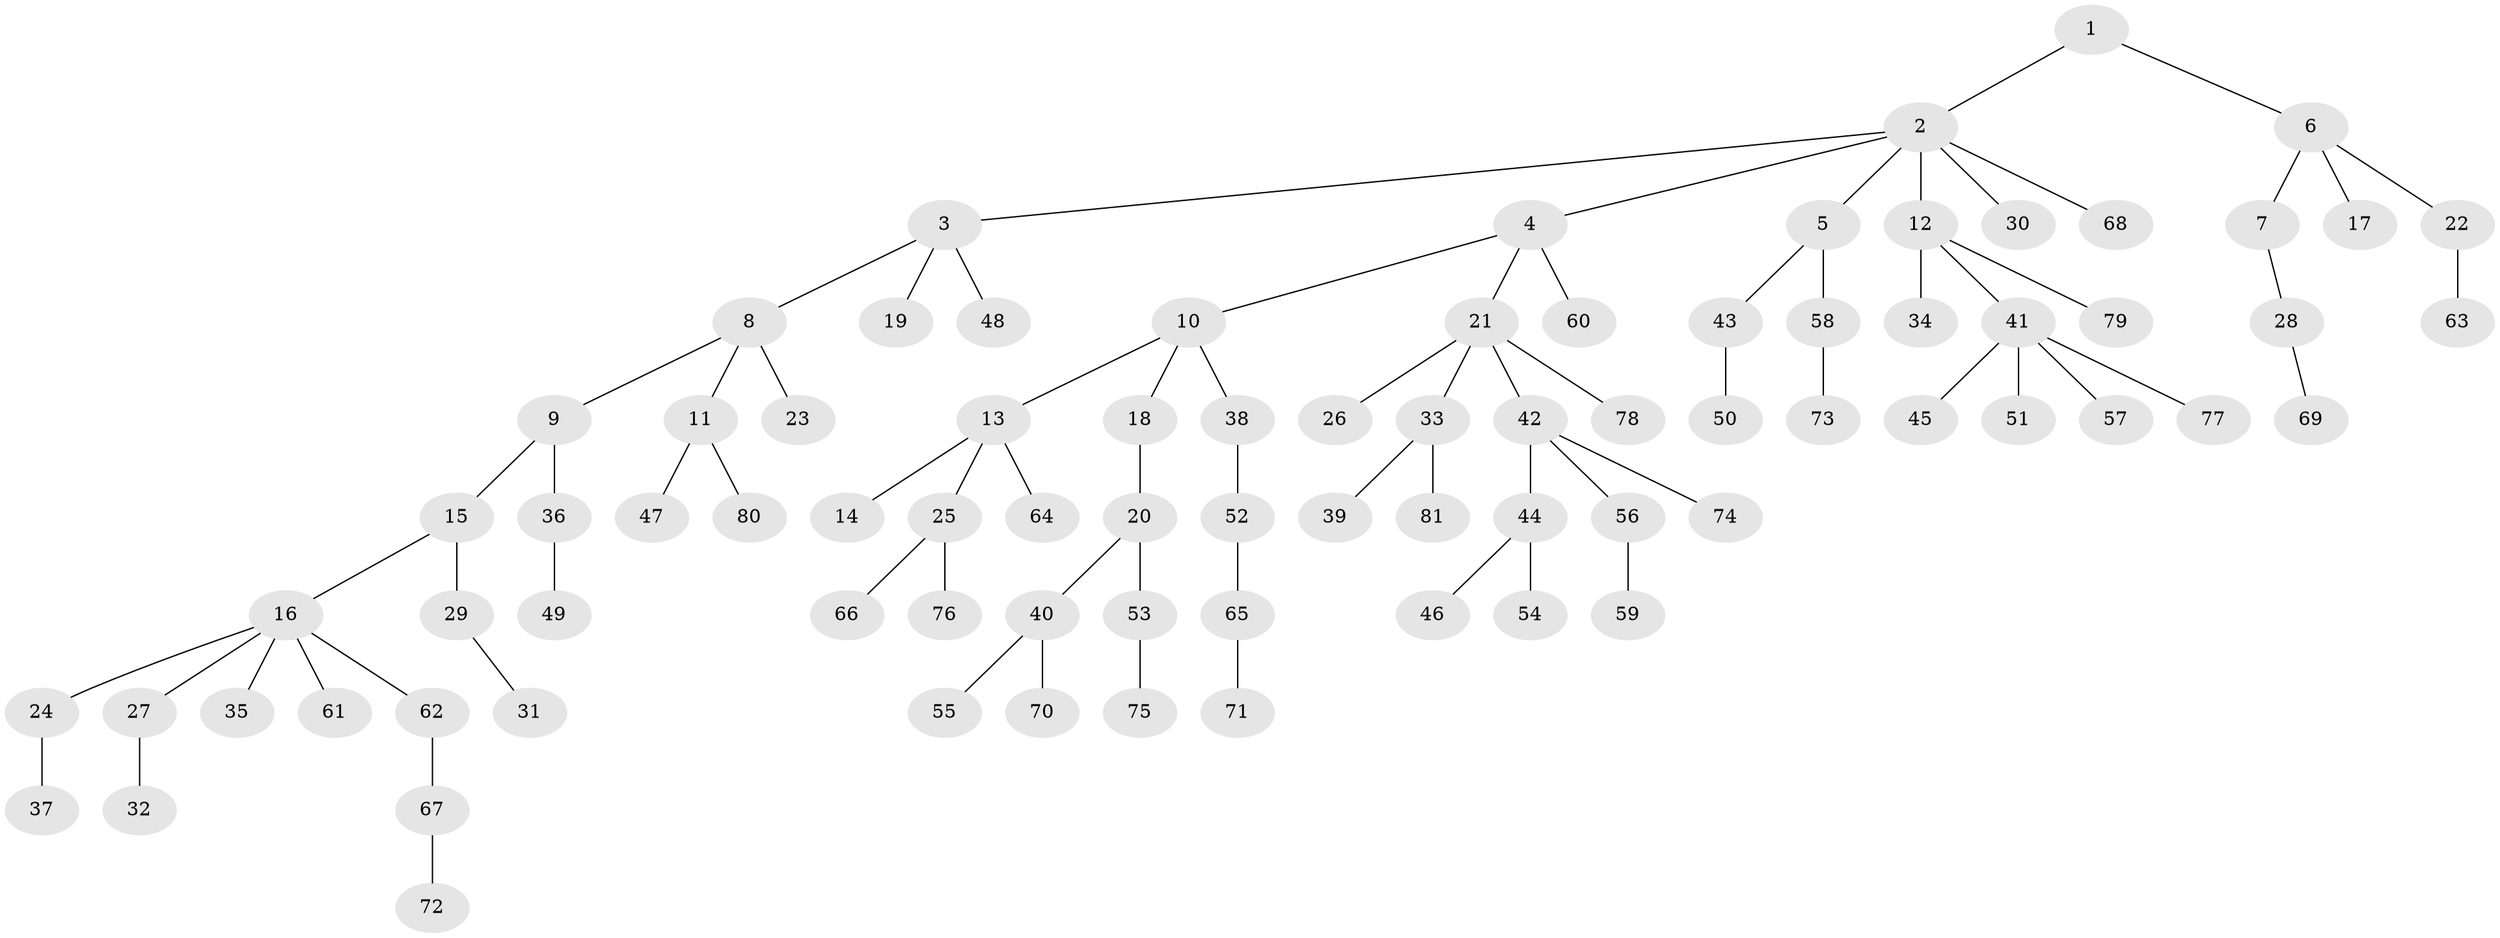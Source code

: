 // Generated by graph-tools (version 1.1) at 2025/53/03/09/25 04:53:10]
// undirected, 81 vertices, 80 edges
graph export_dot {
graph [start="1"]
  node [color=gray90,style=filled];
  1;
  2;
  3;
  4;
  5;
  6;
  7;
  8;
  9;
  10;
  11;
  12;
  13;
  14;
  15;
  16;
  17;
  18;
  19;
  20;
  21;
  22;
  23;
  24;
  25;
  26;
  27;
  28;
  29;
  30;
  31;
  32;
  33;
  34;
  35;
  36;
  37;
  38;
  39;
  40;
  41;
  42;
  43;
  44;
  45;
  46;
  47;
  48;
  49;
  50;
  51;
  52;
  53;
  54;
  55;
  56;
  57;
  58;
  59;
  60;
  61;
  62;
  63;
  64;
  65;
  66;
  67;
  68;
  69;
  70;
  71;
  72;
  73;
  74;
  75;
  76;
  77;
  78;
  79;
  80;
  81;
  1 -- 2;
  1 -- 6;
  2 -- 3;
  2 -- 4;
  2 -- 5;
  2 -- 12;
  2 -- 30;
  2 -- 68;
  3 -- 8;
  3 -- 19;
  3 -- 48;
  4 -- 10;
  4 -- 21;
  4 -- 60;
  5 -- 43;
  5 -- 58;
  6 -- 7;
  6 -- 17;
  6 -- 22;
  7 -- 28;
  8 -- 9;
  8 -- 11;
  8 -- 23;
  9 -- 15;
  9 -- 36;
  10 -- 13;
  10 -- 18;
  10 -- 38;
  11 -- 47;
  11 -- 80;
  12 -- 34;
  12 -- 41;
  12 -- 79;
  13 -- 14;
  13 -- 25;
  13 -- 64;
  15 -- 16;
  15 -- 29;
  16 -- 24;
  16 -- 27;
  16 -- 35;
  16 -- 61;
  16 -- 62;
  18 -- 20;
  20 -- 40;
  20 -- 53;
  21 -- 26;
  21 -- 33;
  21 -- 42;
  21 -- 78;
  22 -- 63;
  24 -- 37;
  25 -- 66;
  25 -- 76;
  27 -- 32;
  28 -- 69;
  29 -- 31;
  33 -- 39;
  33 -- 81;
  36 -- 49;
  38 -- 52;
  40 -- 55;
  40 -- 70;
  41 -- 45;
  41 -- 51;
  41 -- 57;
  41 -- 77;
  42 -- 44;
  42 -- 56;
  42 -- 74;
  43 -- 50;
  44 -- 46;
  44 -- 54;
  52 -- 65;
  53 -- 75;
  56 -- 59;
  58 -- 73;
  62 -- 67;
  65 -- 71;
  67 -- 72;
}
